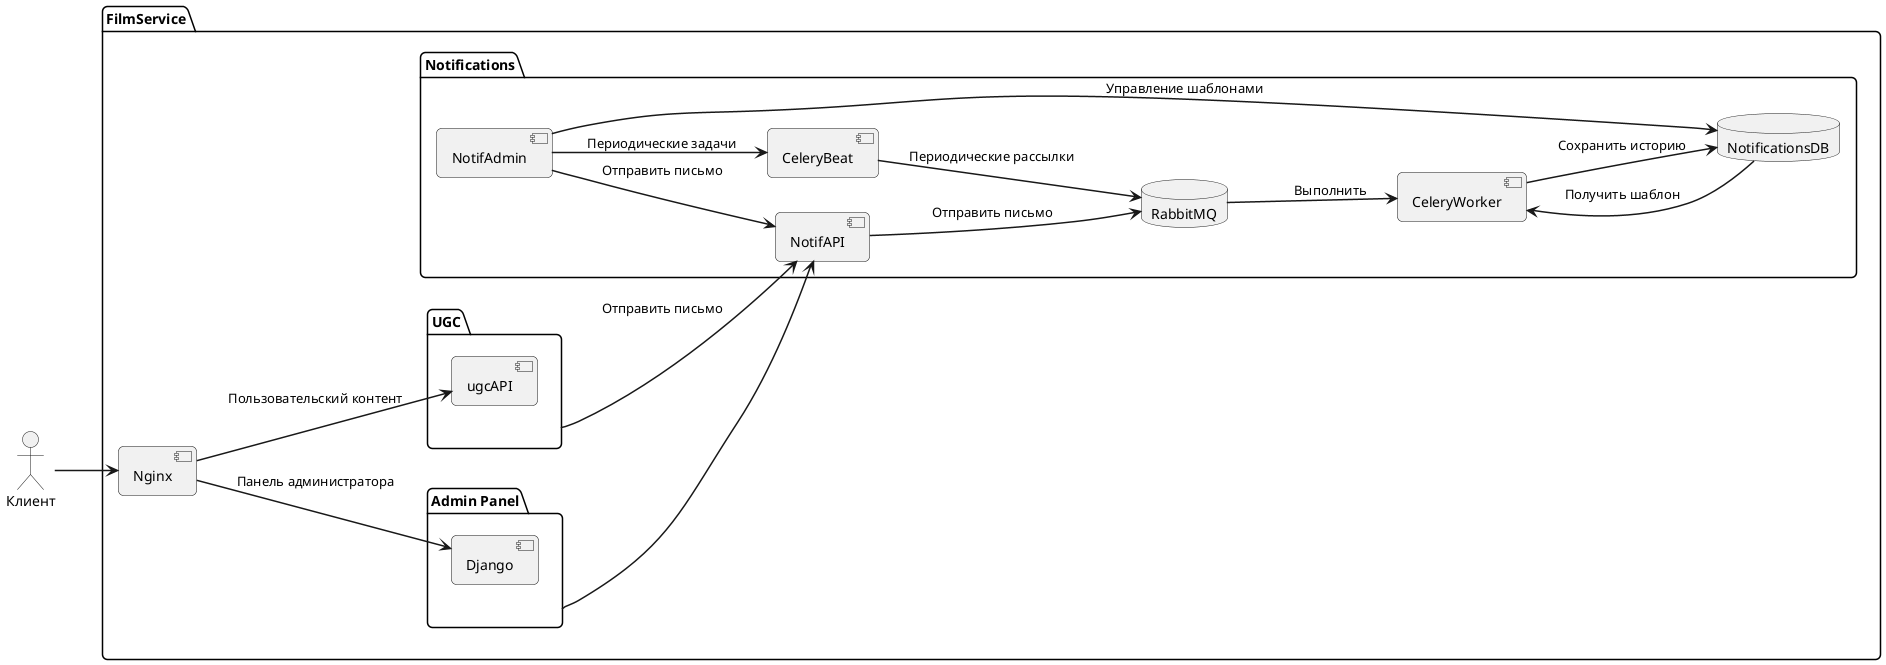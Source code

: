 @startuml
<style>
    package {
        RoundCorner 10
    }
    component {
        RoundCorner 10
    }
    arrow {
      LineThickness 1.5
    }
</style>
actor Клиент as Client

package FilmService as FS {
    component Nginx

    package "Admin Panel" as AP {
        component Django
    }

    package "UGC" as UGC {
        component ugcAPI
    }


    package "Notifications" as Notifications {
        database RabbitMQ
        database NotificationsDB
        component NotifAPI
        component NotifAdmin
        component CeleryWorker
        component CeleryBeat

    }
}

left to right direction
Client --> Nginx

NotifAdmin --> NotifAPI: Отправить письмо
NotifAdmin --> NotificationsDB: Управление шаблонами
NotifAdmin --> CeleryBeat: Периодические задачи
CeleryBeat --> RabbitMQ: Периодические рассылки
NotifAPI --> RabbitMQ: Отправить письмо
CeleryWorker --> NotificationsDB: Сохранить историю
NotificationsDB --> CeleryWorker: Получить шаблон
RabbitMQ --> CeleryWorker : Выполнить

UGC --> NotifAPI: Отправить письмо
AP --> NotifAPI

Nginx --> Django: Панель администратора
Nginx --> ugcAPI: Пользовательский контент


@enduml